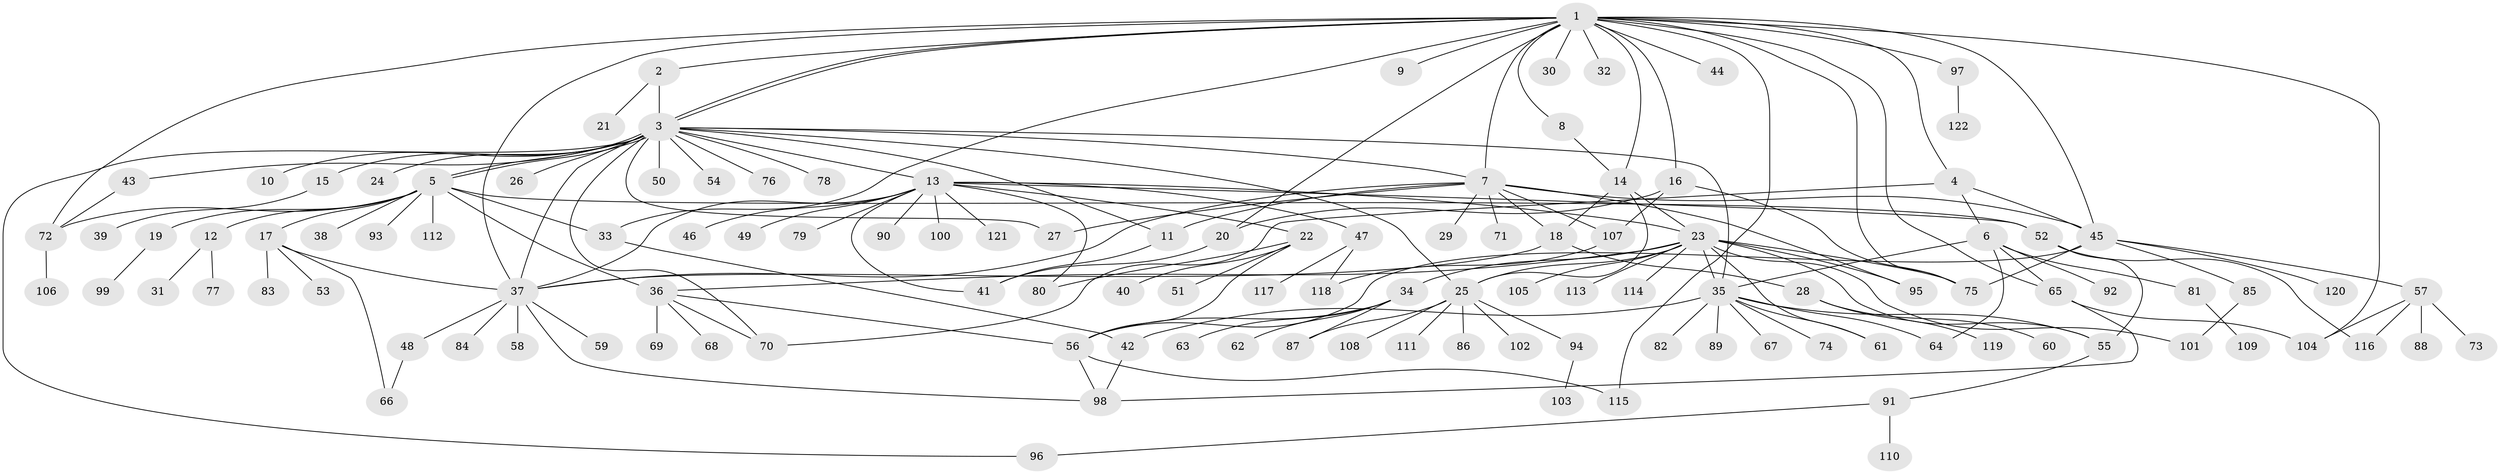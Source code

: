 // coarse degree distribution, {17: 0.013513513513513514, 2: 0.17567567567567569, 19: 0.013513513513513514, 9: 0.02702702702702703, 10: 0.02702702702702703, 5: 0.02702702702702703, 6: 0.05405405405405406, 4: 0.08108108108108109, 1: 0.4594594594594595, 7: 0.013513513513513514, 13: 0.013513513513513514, 3: 0.06756756756756757, 11: 0.013513513513513514, 8: 0.013513513513513514}
// Generated by graph-tools (version 1.1) at 2025/50/03/04/25 22:50:15]
// undirected, 122 vertices, 178 edges
graph export_dot {
  node [color=gray90,style=filled];
  1;
  2;
  3;
  4;
  5;
  6;
  7;
  8;
  9;
  10;
  11;
  12;
  13;
  14;
  15;
  16;
  17;
  18;
  19;
  20;
  21;
  22;
  23;
  24;
  25;
  26;
  27;
  28;
  29;
  30;
  31;
  32;
  33;
  34;
  35;
  36;
  37;
  38;
  39;
  40;
  41;
  42;
  43;
  44;
  45;
  46;
  47;
  48;
  49;
  50;
  51;
  52;
  53;
  54;
  55;
  56;
  57;
  58;
  59;
  60;
  61;
  62;
  63;
  64;
  65;
  66;
  67;
  68;
  69;
  70;
  71;
  72;
  73;
  74;
  75;
  76;
  77;
  78;
  79;
  80;
  81;
  82;
  83;
  84;
  85;
  86;
  87;
  88;
  89;
  90;
  91;
  92;
  93;
  94;
  95;
  96;
  97;
  98;
  99;
  100;
  101;
  102;
  103;
  104;
  105;
  106;
  107;
  108;
  109;
  110;
  111;
  112;
  113;
  114;
  115;
  116;
  117;
  118;
  119;
  120;
  121;
  122;
  1 -- 2;
  1 -- 3;
  1 -- 3;
  1 -- 4;
  1 -- 7;
  1 -- 8;
  1 -- 9;
  1 -- 14;
  1 -- 16;
  1 -- 20;
  1 -- 30;
  1 -- 32;
  1 -- 33;
  1 -- 37;
  1 -- 44;
  1 -- 45;
  1 -- 65;
  1 -- 72;
  1 -- 75;
  1 -- 97;
  1 -- 104;
  1 -- 115;
  2 -- 3;
  2 -- 21;
  3 -- 5;
  3 -- 5;
  3 -- 7;
  3 -- 10;
  3 -- 11;
  3 -- 13;
  3 -- 15;
  3 -- 24;
  3 -- 25;
  3 -- 26;
  3 -- 27;
  3 -- 35;
  3 -- 37;
  3 -- 43;
  3 -- 50;
  3 -- 54;
  3 -- 70;
  3 -- 76;
  3 -- 78;
  3 -- 96;
  4 -- 6;
  4 -- 45;
  4 -- 70;
  5 -- 12;
  5 -- 17;
  5 -- 19;
  5 -- 33;
  5 -- 36;
  5 -- 38;
  5 -- 52;
  5 -- 72;
  5 -- 93;
  5 -- 112;
  6 -- 35;
  6 -- 64;
  6 -- 65;
  6 -- 81;
  6 -- 92;
  7 -- 11;
  7 -- 18;
  7 -- 27;
  7 -- 29;
  7 -- 37;
  7 -- 45;
  7 -- 71;
  7 -- 95;
  7 -- 107;
  8 -- 14;
  11 -- 41;
  12 -- 31;
  12 -- 77;
  13 -- 22;
  13 -- 23;
  13 -- 37;
  13 -- 41;
  13 -- 46;
  13 -- 47;
  13 -- 49;
  13 -- 52;
  13 -- 79;
  13 -- 80;
  13 -- 90;
  13 -- 100;
  13 -- 121;
  14 -- 18;
  14 -- 23;
  14 -- 25;
  15 -- 39;
  16 -- 20;
  16 -- 75;
  16 -- 107;
  17 -- 37;
  17 -- 53;
  17 -- 66;
  17 -- 83;
  18 -- 28;
  18 -- 37;
  19 -- 99;
  20 -- 41;
  22 -- 40;
  22 -- 51;
  22 -- 56;
  22 -- 80;
  23 -- 25;
  23 -- 34;
  23 -- 35;
  23 -- 36;
  23 -- 55;
  23 -- 61;
  23 -- 75;
  23 -- 95;
  23 -- 101;
  23 -- 105;
  23 -- 113;
  23 -- 114;
  25 -- 86;
  25 -- 87;
  25 -- 94;
  25 -- 102;
  25 -- 108;
  25 -- 111;
  28 -- 60;
  28 -- 119;
  33 -- 42;
  34 -- 56;
  34 -- 62;
  34 -- 63;
  34 -- 87;
  35 -- 42;
  35 -- 55;
  35 -- 61;
  35 -- 64;
  35 -- 67;
  35 -- 74;
  35 -- 82;
  35 -- 89;
  36 -- 56;
  36 -- 68;
  36 -- 69;
  36 -- 70;
  37 -- 48;
  37 -- 58;
  37 -- 59;
  37 -- 84;
  37 -- 98;
  42 -- 98;
  43 -- 72;
  45 -- 56;
  45 -- 57;
  45 -- 75;
  45 -- 85;
  45 -- 120;
  47 -- 117;
  47 -- 118;
  48 -- 66;
  52 -- 55;
  52 -- 116;
  55 -- 91;
  56 -- 98;
  56 -- 115;
  57 -- 73;
  57 -- 88;
  57 -- 104;
  57 -- 116;
  65 -- 98;
  65 -- 104;
  72 -- 106;
  81 -- 109;
  85 -- 101;
  91 -- 96;
  91 -- 110;
  94 -- 103;
  97 -- 122;
  107 -- 118;
}
